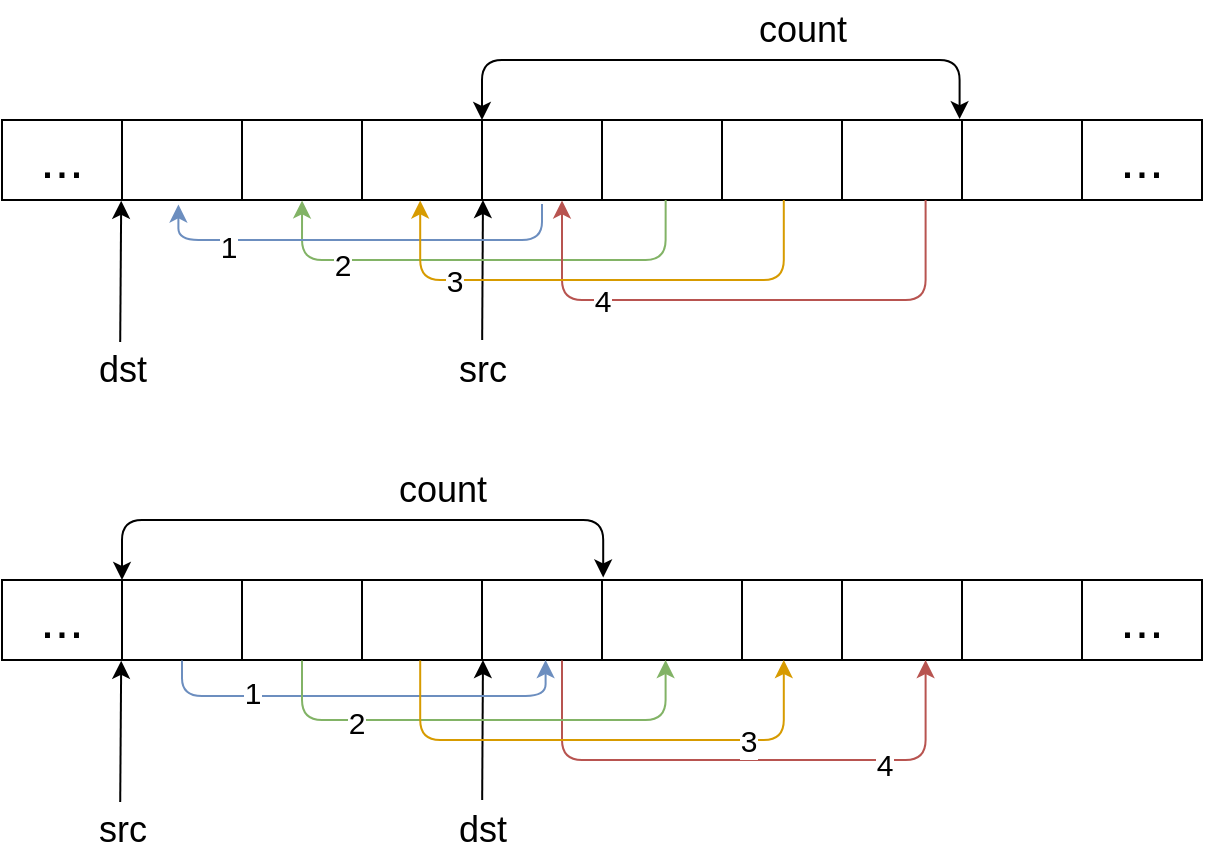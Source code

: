 <mxfile version="14.6.13" type="device"><diagram id="C5RBs43oDa-KdzZeNtuy" name="Page-1"><mxGraphModel dx="1422" dy="832" grid="1" gridSize="10" guides="1" tooltips="1" connect="1" arrows="1" fold="1" page="1" pageScale="1" pageWidth="413" pageHeight="291" math="0" shadow="0"><root><mxCell id="WIyWlLk6GJQsqaUBKTNV-0"/><mxCell id="WIyWlLk6GJQsqaUBKTNV-1" parent="WIyWlLk6GJQsqaUBKTNV-0"/><mxCell id="WXlkWoCPAskA6hGs41Lq-0" value="" style="group" vertex="1" connectable="0" parent="WIyWlLk6GJQsqaUBKTNV-1"><mxGeometry x="40" y="40" width="600" height="200" as="geometry"/></mxCell><mxCell id="WXlkWoCPAskA6hGs41Lq-1" value="" style="group" vertex="1" connectable="0" parent="WXlkWoCPAskA6hGs41Lq-0"><mxGeometry width="600" height="200" as="geometry"/></mxCell><mxCell id="WXlkWoCPAskA6hGs41Lq-2" value="" style="group" vertex="1" connectable="0" parent="WXlkWoCPAskA6hGs41Lq-1"><mxGeometry width="600" height="171" as="geometry"/></mxCell><mxCell id="WXlkWoCPAskA6hGs41Lq-3" value="" style="shape=table;html=1;whiteSpace=wrap;startSize=0;container=1;collapsible=0;childLayout=tableLayout;fontSize=18;" vertex="1" parent="WXlkWoCPAskA6hGs41Lq-2"><mxGeometry y="60" width="600" height="40" as="geometry"/></mxCell><mxCell id="WXlkWoCPAskA6hGs41Lq-4" value="" style="shape=partialRectangle;html=1;whiteSpace=wrap;collapsible=0;dropTarget=0;pointerEvents=0;fillColor=none;top=0;left=0;bottom=0;right=0;points=[[0,0.5],[1,0.5]];portConstraint=eastwest;" vertex="1" parent="WXlkWoCPAskA6hGs41Lq-3"><mxGeometry width="600" height="40" as="geometry"/></mxCell><mxCell id="WXlkWoCPAskA6hGs41Lq-5" value="&lt;font style=&quot;font-size: 26px;&quot;&gt;...&lt;/font&gt;" style="shape=partialRectangle;html=1;whiteSpace=wrap;connectable=0;overflow=hidden;fillColor=none;top=0;left=0;bottom=0;right=0;fontSize=26;" vertex="1" parent="WXlkWoCPAskA6hGs41Lq-4"><mxGeometry width="60" height="40" as="geometry"/></mxCell><mxCell id="WXlkWoCPAskA6hGs41Lq-6" value="" style="shape=partialRectangle;html=1;whiteSpace=wrap;connectable=0;overflow=hidden;fillColor=none;top=0;left=0;bottom=0;right=0;" vertex="1" parent="WXlkWoCPAskA6hGs41Lq-4"><mxGeometry x="60" width="60" height="40" as="geometry"/></mxCell><mxCell id="WXlkWoCPAskA6hGs41Lq-7" value="" style="shape=partialRectangle;html=1;whiteSpace=wrap;connectable=0;overflow=hidden;fillColor=none;top=0;left=0;bottom=0;right=0;" vertex="1" parent="WXlkWoCPAskA6hGs41Lq-4"><mxGeometry x="120" width="60" height="40" as="geometry"/></mxCell><mxCell id="WXlkWoCPAskA6hGs41Lq-8" value="" style="shape=partialRectangle;html=1;whiteSpace=wrap;connectable=0;overflow=hidden;fillColor=none;top=0;left=0;bottom=0;right=0;" vertex="1" parent="WXlkWoCPAskA6hGs41Lq-4"><mxGeometry x="180" width="60" height="40" as="geometry"/></mxCell><mxCell id="WXlkWoCPAskA6hGs41Lq-9" value="" style="shape=partialRectangle;html=1;whiteSpace=wrap;connectable=0;overflow=hidden;fillColor=none;top=0;left=0;bottom=0;right=0;" vertex="1" parent="WXlkWoCPAskA6hGs41Lq-4"><mxGeometry x="240" width="60" height="40" as="geometry"/></mxCell><mxCell id="WXlkWoCPAskA6hGs41Lq-10" value="" style="shape=partialRectangle;html=1;whiteSpace=wrap;connectable=0;overflow=hidden;fillColor=none;top=0;left=0;bottom=0;right=0;" vertex="1" parent="WXlkWoCPAskA6hGs41Lq-4"><mxGeometry x="300" width="60" height="40" as="geometry"/></mxCell><mxCell id="WXlkWoCPAskA6hGs41Lq-11" value="" style="shape=partialRectangle;html=1;whiteSpace=wrap;connectable=0;overflow=hidden;fillColor=none;top=0;left=0;bottom=0;right=0;" vertex="1" parent="WXlkWoCPAskA6hGs41Lq-4"><mxGeometry x="360" width="60" height="40" as="geometry"/></mxCell><mxCell id="WXlkWoCPAskA6hGs41Lq-12" value="" style="shape=partialRectangle;html=1;whiteSpace=wrap;connectable=0;overflow=hidden;fillColor=none;top=0;left=0;bottom=0;right=0;" vertex="1" parent="WXlkWoCPAskA6hGs41Lq-4"><mxGeometry x="420" width="60" height="40" as="geometry"/></mxCell><mxCell id="WXlkWoCPAskA6hGs41Lq-13" value="" style="shape=partialRectangle;html=1;whiteSpace=wrap;connectable=0;overflow=hidden;fillColor=none;top=0;left=0;bottom=0;right=0;" vertex="1" parent="WXlkWoCPAskA6hGs41Lq-4"><mxGeometry x="480" width="60" height="40" as="geometry"/></mxCell><mxCell id="WXlkWoCPAskA6hGs41Lq-14" value="&lt;span style=&quot;font-size: 26px&quot;&gt;...&lt;/span&gt;" style="shape=partialRectangle;html=1;whiteSpace=wrap;connectable=0;overflow=hidden;fillColor=none;top=0;left=0;bottom=0;right=0;" vertex="1" parent="WXlkWoCPAskA6hGs41Lq-4"><mxGeometry x="540" width="60" height="40" as="geometry"/></mxCell><mxCell id="WXlkWoCPAskA6hGs41Lq-15" value="" style="endArrow=classic;html=1;fontSize=18;entryX=0.101;entryY=1.01;entryDx=0;entryDy=0;entryPerimeter=0;" edge="1" parent="WXlkWoCPAskA6hGs41Lq-2"><mxGeometry width="50" height="50" relative="1" as="geometry"><mxPoint x="59.105" y="171" as="sourcePoint"/><mxPoint x="59.6" y="100.4" as="targetPoint"/></mxGeometry></mxCell><mxCell id="WXlkWoCPAskA6hGs41Lq-16" value="" style="endArrow=classic;html=1;fontSize=18;entryX=0.084;entryY=1.025;entryDx=0;entryDy=0;entryPerimeter=0;" edge="1" parent="WXlkWoCPAskA6hGs41Lq-2" source="WXlkWoCPAskA6hGs41Lq-25"><mxGeometry width="50" height="50" relative="1" as="geometry"><mxPoint x="340" y="209" as="sourcePoint"/><mxPoint x="240.48" y="100" as="targetPoint"/></mxGeometry></mxCell><mxCell id="WXlkWoCPAskA6hGs41Lq-17" value="" style="endArrow=classic;startArrow=classic;html=1;fontSize=18;elbow=vertical;edgeStyle=elbowEdgeStyle;entryX=0.798;entryY=-0.011;entryDx=0;entryDy=0;entryPerimeter=0;" edge="1" parent="WXlkWoCPAskA6hGs41Lq-2" target="WXlkWoCPAskA6hGs41Lq-4"><mxGeometry width="50" height="50" relative="1" as="geometry"><mxPoint x="240" y="60" as="sourcePoint"/><mxPoint x="540" y="59" as="targetPoint"/><Array as="points"><mxPoint x="390" y="30"/><mxPoint x="390" y="30"/></Array></mxGeometry></mxCell><mxCell id="WXlkWoCPAskA6hGs41Lq-18" value="count" style="text;html=1;align=center;verticalAlign=middle;resizable=0;points=[];autosize=1;strokeColor=none;fontSize=18;" vertex="1" parent="WXlkWoCPAskA6hGs41Lq-2"><mxGeometry x="370" width="60" height="30" as="geometry"/></mxCell><mxCell id="WXlkWoCPAskA6hGs41Lq-19" value="" style="endArrow=none;startArrow=classic;html=1;fontSize=20;exitX=0.147;exitY=1.055;exitDx=0;exitDy=0;exitPerimeter=0;edgeStyle=orthogonalEdgeStyle;fillColor=#d5e8d4;strokeColor=#82b366;startFill=1;endFill=0;" edge="1" parent="WXlkWoCPAskA6hGs41Lq-2"><mxGeometry width="50" height="50" relative="1" as="geometry"><mxPoint x="150.03" y="100.2" as="sourcePoint"/><mxPoint x="331.83" y="100.0" as="targetPoint"/><Array as="points"><mxPoint x="150" y="130"/><mxPoint x="332" y="130"/></Array></mxGeometry></mxCell><mxCell id="WXlkWoCPAskA6hGs41Lq-20" value="&lt;font style=&quot;font-size: 15px&quot;&gt;2&lt;/font&gt;" style="edgeLabel;html=1;align=center;verticalAlign=middle;resizable=0;points=[];fontSize=20;" vertex="1" connectable="0" parent="WXlkWoCPAskA6hGs41Lq-19"><mxGeometry x="-0.532" relative="1" as="geometry"><mxPoint x="-7" as="offset"/></mxGeometry></mxCell><mxCell id="WXlkWoCPAskA6hGs41Lq-21" value="" style="endArrow=none;startArrow=classic;html=1;fontSize=20;exitX=0.147;exitY=1.055;exitDx=0;exitDy=0;exitPerimeter=0;edgeStyle=orthogonalEdgeStyle;fillColor=#f8cecc;strokeColor=#b85450;startFill=1;endFill=0;" edge="1" parent="WXlkWoCPAskA6hGs41Lq-2"><mxGeometry width="50" height="50" relative="1" as="geometry"><mxPoint x="280.0" y="100.2" as="sourcePoint"/><mxPoint x="461.8" y="100.0" as="targetPoint"/><Array as="points"><mxPoint x="280" y="150"/><mxPoint x="462" y="150"/></Array></mxGeometry></mxCell><mxCell id="WXlkWoCPAskA6hGs41Lq-22" value="4" style="edgeLabel;html=1;align=center;verticalAlign=middle;resizable=0;points=[];fontSize=15;" vertex="1" connectable="0" parent="WXlkWoCPAskA6hGs41Lq-21"><mxGeometry x="-0.284" relative="1" as="geometry"><mxPoint x="-31" as="offset"/></mxGeometry></mxCell><mxCell id="WXlkWoCPAskA6hGs41Lq-23" value="" style="group" vertex="1" connectable="0" parent="WXlkWoCPAskA6hGs41Lq-1"><mxGeometry x="40" y="170" width="220" height="30" as="geometry"/></mxCell><mxCell id="WXlkWoCPAskA6hGs41Lq-24" value="dst" style="text;html=1;align=center;verticalAlign=middle;resizable=0;points=[];autosize=1;strokeColor=none;fontSize=18;" vertex="1" parent="WXlkWoCPAskA6hGs41Lq-23"><mxGeometry width="40" height="30" as="geometry"/></mxCell><mxCell id="WXlkWoCPAskA6hGs41Lq-25" value="src" style="text;html=1;align=center;verticalAlign=middle;resizable=0;points=[];autosize=1;strokeColor=none;fontSize=18;" vertex="1" parent="WXlkWoCPAskA6hGs41Lq-23"><mxGeometry x="180" width="40" height="30" as="geometry"/></mxCell><mxCell id="WXlkWoCPAskA6hGs41Lq-26" value="" style="endArrow=none;startArrow=classic;html=1;fontSize=20;exitX=0.147;exitY=1.055;exitDx=0;exitDy=0;exitPerimeter=0;edgeStyle=orthogonalEdgeStyle;fillColor=#dae8fc;strokeColor=#6c8ebf;startFill=1;endFill=0;" edge="1" parent="WXlkWoCPAskA6hGs41Lq-0" source="WXlkWoCPAskA6hGs41Lq-4"><mxGeometry width="50" height="50" relative="1" as="geometry"><mxPoint x="340" y="230" as="sourcePoint"/><mxPoint x="270" y="102" as="targetPoint"/><Array as="points"><mxPoint x="88" y="120"/><mxPoint x="270" y="120"/></Array></mxGeometry></mxCell><mxCell id="WXlkWoCPAskA6hGs41Lq-27" value="&lt;font style=&quot;font-size: 15px&quot;&gt;1&lt;/font&gt;" style="edgeLabel;html=1;align=center;verticalAlign=middle;resizable=0;points=[];fontSize=20;" vertex="1" connectable="0" parent="WXlkWoCPAskA6hGs41Lq-26"><mxGeometry x="-0.616" y="-1" relative="1" as="geometry"><mxPoint as="offset"/></mxGeometry></mxCell><mxCell id="WXlkWoCPAskA6hGs41Lq-28" value="" style="endArrow=none;startArrow=classic;html=1;fontSize=15;exitX=0.147;exitY=1.055;exitDx=0;exitDy=0;exitPerimeter=0;edgeStyle=orthogonalEdgeStyle;fillColor=#ffe6cc;strokeColor=#d79b00;startFill=1;endFill=0;" edge="1" parent="WXlkWoCPAskA6hGs41Lq-0"><mxGeometry width="50" height="50" relative="1" as="geometry"><mxPoint x="209.1" y="100.2" as="sourcePoint"/><mxPoint x="390.9" y="100.0" as="targetPoint"/><Array as="points"><mxPoint x="209.07" y="140"/><mxPoint x="391.07" y="140"/></Array></mxGeometry></mxCell><mxCell id="WXlkWoCPAskA6hGs41Lq-29" value="3" style="edgeLabel;html=1;align=center;verticalAlign=middle;resizable=0;points=[];fontSize=15;" vertex="1" connectable="0" parent="WXlkWoCPAskA6hGs41Lq-28"><mxGeometry x="-0.568" relative="1" as="geometry"><mxPoint as="offset"/></mxGeometry></mxCell><mxCell id="WXlkWoCPAskA6hGs41Lq-30" value="" style="group" vertex="1" connectable="0" parent="WIyWlLk6GJQsqaUBKTNV-1"><mxGeometry x="40" y="270" width="600" height="200" as="geometry"/></mxCell><mxCell id="WXlkWoCPAskA6hGs41Lq-31" value="" style="shape=table;html=1;whiteSpace=wrap;startSize=0;container=1;collapsible=0;childLayout=tableLayout;fontSize=18;" vertex="1" parent="WXlkWoCPAskA6hGs41Lq-30"><mxGeometry y="60" width="600" height="40" as="geometry"/></mxCell><mxCell id="WXlkWoCPAskA6hGs41Lq-32" value="" style="shape=partialRectangle;html=1;whiteSpace=wrap;collapsible=0;dropTarget=0;pointerEvents=0;fillColor=none;top=0;left=0;bottom=0;right=0;points=[[0,0.5],[1,0.5]];portConstraint=eastwest;" vertex="1" parent="WXlkWoCPAskA6hGs41Lq-31"><mxGeometry width="600" height="40" as="geometry"/></mxCell><mxCell id="WXlkWoCPAskA6hGs41Lq-33" value="&lt;font style=&quot;font-size: 26px;&quot;&gt;...&lt;/font&gt;" style="shape=partialRectangle;html=1;whiteSpace=wrap;connectable=0;overflow=hidden;fillColor=none;top=0;left=0;bottom=0;right=0;fontSize=26;" vertex="1" parent="WXlkWoCPAskA6hGs41Lq-32"><mxGeometry width="60" height="40" as="geometry"/></mxCell><mxCell id="WXlkWoCPAskA6hGs41Lq-34" value="" style="shape=partialRectangle;html=1;whiteSpace=wrap;connectable=0;overflow=hidden;fillColor=none;top=0;left=0;bottom=0;right=0;" vertex="1" parent="WXlkWoCPAskA6hGs41Lq-32"><mxGeometry x="60" width="60" height="40" as="geometry"/></mxCell><mxCell id="WXlkWoCPAskA6hGs41Lq-35" value="" style="shape=partialRectangle;html=1;whiteSpace=wrap;connectable=0;overflow=hidden;fillColor=none;top=0;left=0;bottom=0;right=0;" vertex="1" parent="WXlkWoCPAskA6hGs41Lq-32"><mxGeometry x="120" width="60" height="40" as="geometry"/></mxCell><mxCell id="WXlkWoCPAskA6hGs41Lq-36" value="" style="shape=partialRectangle;html=1;whiteSpace=wrap;connectable=0;overflow=hidden;fillColor=none;top=0;left=0;bottom=0;right=0;" vertex="1" parent="WXlkWoCPAskA6hGs41Lq-32"><mxGeometry x="180" width="60" height="40" as="geometry"/></mxCell><mxCell id="WXlkWoCPAskA6hGs41Lq-37" value="" style="shape=partialRectangle;html=1;whiteSpace=wrap;connectable=0;overflow=hidden;fillColor=none;top=0;left=0;bottom=0;right=0;" vertex="1" parent="WXlkWoCPAskA6hGs41Lq-32"><mxGeometry x="240" width="60" height="40" as="geometry"/></mxCell><mxCell id="WXlkWoCPAskA6hGs41Lq-38" value="" style="shape=partialRectangle;html=1;whiteSpace=wrap;connectable=0;overflow=hidden;fillColor=none;top=0;left=0;bottom=0;right=0;" vertex="1" parent="WXlkWoCPAskA6hGs41Lq-32"><mxGeometry x="300" width="70" height="40" as="geometry"/></mxCell><mxCell id="WXlkWoCPAskA6hGs41Lq-39" value="" style="shape=partialRectangle;html=1;whiteSpace=wrap;connectable=0;overflow=hidden;fillColor=none;top=0;left=0;bottom=0;right=0;" vertex="1" parent="WXlkWoCPAskA6hGs41Lq-32"><mxGeometry x="370" width="50" height="40" as="geometry"/></mxCell><mxCell id="WXlkWoCPAskA6hGs41Lq-40" value="" style="shape=partialRectangle;html=1;whiteSpace=wrap;connectable=0;overflow=hidden;fillColor=none;top=0;left=0;bottom=0;right=0;" vertex="1" parent="WXlkWoCPAskA6hGs41Lq-32"><mxGeometry x="420" width="60" height="40" as="geometry"/></mxCell><mxCell id="WXlkWoCPAskA6hGs41Lq-41" value="" style="shape=partialRectangle;html=1;whiteSpace=wrap;connectable=0;overflow=hidden;fillColor=none;top=0;left=0;bottom=0;right=0;" vertex="1" parent="WXlkWoCPAskA6hGs41Lq-32"><mxGeometry x="480" width="60" height="40" as="geometry"/></mxCell><mxCell id="WXlkWoCPAskA6hGs41Lq-42" value="&lt;span style=&quot;font-size: 26px&quot;&gt;...&lt;/span&gt;" style="shape=partialRectangle;html=1;whiteSpace=wrap;connectable=0;overflow=hidden;fillColor=none;top=0;left=0;bottom=0;right=0;" vertex="1" parent="WXlkWoCPAskA6hGs41Lq-32"><mxGeometry x="540" width="60" height="40" as="geometry"/></mxCell><mxCell id="WXlkWoCPAskA6hGs41Lq-43" value="src" style="text;html=1;align=center;verticalAlign=middle;resizable=0;points=[];autosize=1;strokeColor=none;fontSize=18;" vertex="1" parent="WXlkWoCPAskA6hGs41Lq-30"><mxGeometry x="40" y="170" width="40" height="30" as="geometry"/></mxCell><mxCell id="WXlkWoCPAskA6hGs41Lq-44" value="" style="endArrow=classic;html=1;fontSize=18;entryX=0.101;entryY=1.01;entryDx=0;entryDy=0;entryPerimeter=0;" edge="1" parent="WXlkWoCPAskA6hGs41Lq-30"><mxGeometry width="50" height="50" relative="1" as="geometry"><mxPoint x="59.105" y="171" as="sourcePoint"/><mxPoint x="59.6" y="100.4" as="targetPoint"/></mxGeometry></mxCell><mxCell id="WXlkWoCPAskA6hGs41Lq-45" value="dst" style="text;html=1;align=center;verticalAlign=middle;resizable=0;points=[];autosize=1;strokeColor=none;fontSize=18;" vertex="1" parent="WXlkWoCPAskA6hGs41Lq-30"><mxGeometry x="220" y="170" width="40" height="30" as="geometry"/></mxCell><mxCell id="WXlkWoCPAskA6hGs41Lq-46" value="" style="endArrow=classic;html=1;fontSize=18;entryX=0.084;entryY=1.025;entryDx=0;entryDy=0;entryPerimeter=0;" edge="1" parent="WXlkWoCPAskA6hGs41Lq-30" source="WXlkWoCPAskA6hGs41Lq-45"><mxGeometry width="50" height="50" relative="1" as="geometry"><mxPoint x="340" y="209" as="sourcePoint"/><mxPoint x="240.48" y="100" as="targetPoint"/></mxGeometry></mxCell><mxCell id="WXlkWoCPAskA6hGs41Lq-47" value="" style="endArrow=classic;startArrow=classic;html=1;fontSize=18;elbow=vertical;edgeStyle=elbowEdgeStyle;entryX=0.501;entryY=-0.032;entryDx=0;entryDy=0;entryPerimeter=0;" edge="1" parent="WXlkWoCPAskA6hGs41Lq-30" target="WXlkWoCPAskA6hGs41Lq-32"><mxGeometry width="50" height="50" relative="1" as="geometry"><mxPoint x="60" y="60" as="sourcePoint"/><mxPoint x="370" y="59" as="targetPoint"/><Array as="points"><mxPoint x="210" y="30"/><mxPoint x="210" y="30"/></Array></mxGeometry></mxCell><mxCell id="WXlkWoCPAskA6hGs41Lq-48" value="count" style="text;html=1;align=center;verticalAlign=middle;resizable=0;points=[];autosize=1;strokeColor=none;fontSize=18;" vertex="1" parent="WXlkWoCPAskA6hGs41Lq-30"><mxGeometry x="190" width="60" height="30" as="geometry"/></mxCell><mxCell id="WXlkWoCPAskA6hGs41Lq-49" value="" style="endArrow=none;startArrow=classic;html=1;fontSize=20;exitX=0.147;exitY=1.055;exitDx=0;exitDy=0;exitPerimeter=0;edgeStyle=orthogonalEdgeStyle;fillColor=#dae8fc;strokeColor=#6c8ebf;startFill=1;endFill=0;" edge="1" parent="WXlkWoCPAskA6hGs41Lq-30"><mxGeometry width="50" height="50" relative="1" as="geometry"><mxPoint x="271.8" y="100" as="sourcePoint"/><mxPoint x="90.0" y="100.2" as="targetPoint"/><Array as="points"><mxPoint x="271.8" y="118"/><mxPoint x="89.8" y="118"/></Array></mxGeometry></mxCell><mxCell id="WXlkWoCPAskA6hGs41Lq-50" value="1" style="edgeLabel;html=1;align=center;verticalAlign=middle;resizable=0;points=[];fontSize=15;" vertex="1" connectable="0" parent="WXlkWoCPAskA6hGs41Lq-49"><mxGeometry x="0.523" y="-2" relative="1" as="geometry"><mxPoint as="offset"/></mxGeometry></mxCell><mxCell id="WXlkWoCPAskA6hGs41Lq-51" value="" style="endArrow=none;startArrow=classic;html=1;fontSize=20;exitX=0.147;exitY=1.055;exitDx=0;exitDy=0;exitPerimeter=0;edgeStyle=orthogonalEdgeStyle;fillColor=#f8cecc;strokeColor=#b85450;startFill=1;endFill=0;" edge="1" parent="WXlkWoCPAskA6hGs41Lq-30"><mxGeometry width="50" height="50" relative="1" as="geometry"><mxPoint x="461.8" y="100.0" as="sourcePoint"/><mxPoint x="280" y="100.2" as="targetPoint"/><Array as="points"><mxPoint x="462" y="150.0"/><mxPoint x="280" y="150.0"/></Array></mxGeometry></mxCell><mxCell id="WXlkWoCPAskA6hGs41Lq-52" value="4" style="edgeLabel;html=1;align=center;verticalAlign=middle;resizable=0;points=[];fontSize=15;" vertex="1" connectable="0" parent="WXlkWoCPAskA6hGs41Lq-51"><mxGeometry x="-0.422" y="2" relative="1" as="geometry"><mxPoint x="10" as="offset"/></mxGeometry></mxCell><mxCell id="WXlkWoCPAskA6hGs41Lq-53" value="" style="endArrow=none;startArrow=classic;html=1;fontSize=20;exitX=0.147;exitY=1.055;exitDx=0;exitDy=0;exitPerimeter=0;edgeStyle=orthogonalEdgeStyle;fillColor=#d5e8d4;strokeColor=#82b366;startFill=1;endFill=0;" edge="1" parent="WIyWlLk6GJQsqaUBKTNV-1"><mxGeometry x="40" y="270" width="50" height="50" as="geometry"><mxPoint x="371.8" y="370" as="sourcePoint"/><mxPoint x="190" y="370.2" as="targetPoint"/><Array as="points"><mxPoint x="371.97" y="400"/><mxPoint x="189.97" y="400"/></Array></mxGeometry></mxCell><mxCell id="WXlkWoCPAskA6hGs41Lq-54" value="2" style="edgeLabel;html=1;align=center;verticalAlign=middle;resizable=0;points=[];fontSize=15;" vertex="1" connectable="0" parent="WXlkWoCPAskA6hGs41Lq-53"><mxGeometry x="0.537" y="1" relative="1" as="geometry"><mxPoint as="offset"/></mxGeometry></mxCell><mxCell id="WXlkWoCPAskA6hGs41Lq-55" value="" style="endArrow=none;startArrow=classic;html=1;fontSize=20;exitX=0.147;exitY=1.055;exitDx=0;exitDy=0;exitPerimeter=0;edgeStyle=orthogonalEdgeStyle;fillColor=#ffe6cc;strokeColor=#d79b00;startFill=1;endFill=0;" edge="1" parent="WIyWlLk6GJQsqaUBKTNV-1"><mxGeometry x="40" y="270" width="50" height="50" as="geometry"><mxPoint x="430.9" y="370" as="sourcePoint"/><mxPoint x="249.1" y="370.2" as="targetPoint"/><Array as="points"><mxPoint x="431.07" y="410"/><mxPoint x="249.07" y="410"/></Array></mxGeometry></mxCell><mxCell id="WXlkWoCPAskA6hGs41Lq-56" value="3" style="edgeLabel;html=1;align=center;verticalAlign=middle;resizable=0;points=[];fontSize=15;" vertex="1" connectable="0" parent="WXlkWoCPAskA6hGs41Lq-55"><mxGeometry x="-0.555" relative="1" as="geometry"><mxPoint as="offset"/></mxGeometry></mxCell></root></mxGraphModel></diagram></mxfile>